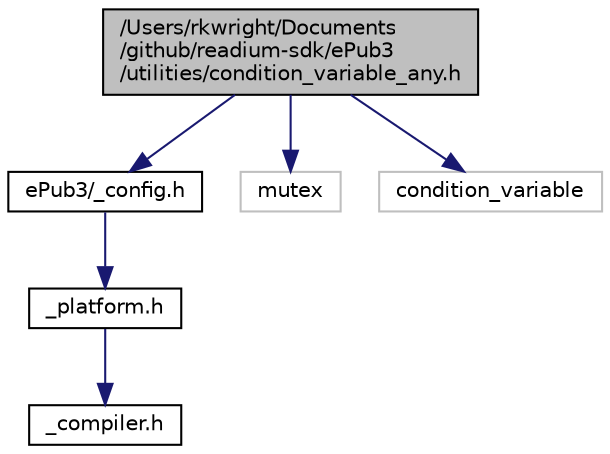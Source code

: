 digraph "/Users/rkwright/Documents/github/readium-sdk/ePub3/utilities/condition_variable_any.h"
{
  edge [fontname="Helvetica",fontsize="10",labelfontname="Helvetica",labelfontsize="10"];
  node [fontname="Helvetica",fontsize="10",shape=record];
  Node1 [label="/Users/rkwright/Documents\l/github/readium-sdk/ePub3\l/utilities/condition_variable_any.h",height=0.2,width=0.4,color="black", fillcolor="grey75", style="filled" fontcolor="black"];
  Node1 -> Node2 [color="midnightblue",fontsize="10",style="solid",fontname="Helvetica"];
  Node2 [label="ePub3/_config.h",height=0.2,width=0.4,color="black", fillcolor="white", style="filled",URL="$__config_8h.xhtml"];
  Node2 -> Node3 [color="midnightblue",fontsize="10",style="solid",fontname="Helvetica"];
  Node3 [label="_platform.h",height=0.2,width=0.4,color="black", fillcolor="white", style="filled",URL="$__platform_8h.xhtml"];
  Node3 -> Node4 [color="midnightblue",fontsize="10",style="solid",fontname="Helvetica"];
  Node4 [label="_compiler.h",height=0.2,width=0.4,color="black", fillcolor="white", style="filled",URL="$__compiler_8h.xhtml"];
  Node1 -> Node5 [color="midnightblue",fontsize="10",style="solid",fontname="Helvetica"];
  Node5 [label="mutex",height=0.2,width=0.4,color="grey75", fillcolor="white", style="filled"];
  Node1 -> Node6 [color="midnightblue",fontsize="10",style="solid",fontname="Helvetica"];
  Node6 [label="condition_variable",height=0.2,width=0.4,color="grey75", fillcolor="white", style="filled"];
}
